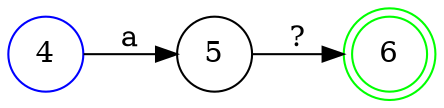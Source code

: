 digraph finite_state_machine {
rankdir=LR;
size="8,5"
node [shape = circle];
4 [label="4" color="black" shape="circle"]
4 -> 5 [label="a"]
4 [color="blue"]
5 [label="5" color="black" shape="circle"]
5 -> 6 [label="?"]
6 [label="6" color="green" shape="doublecircle"]
}